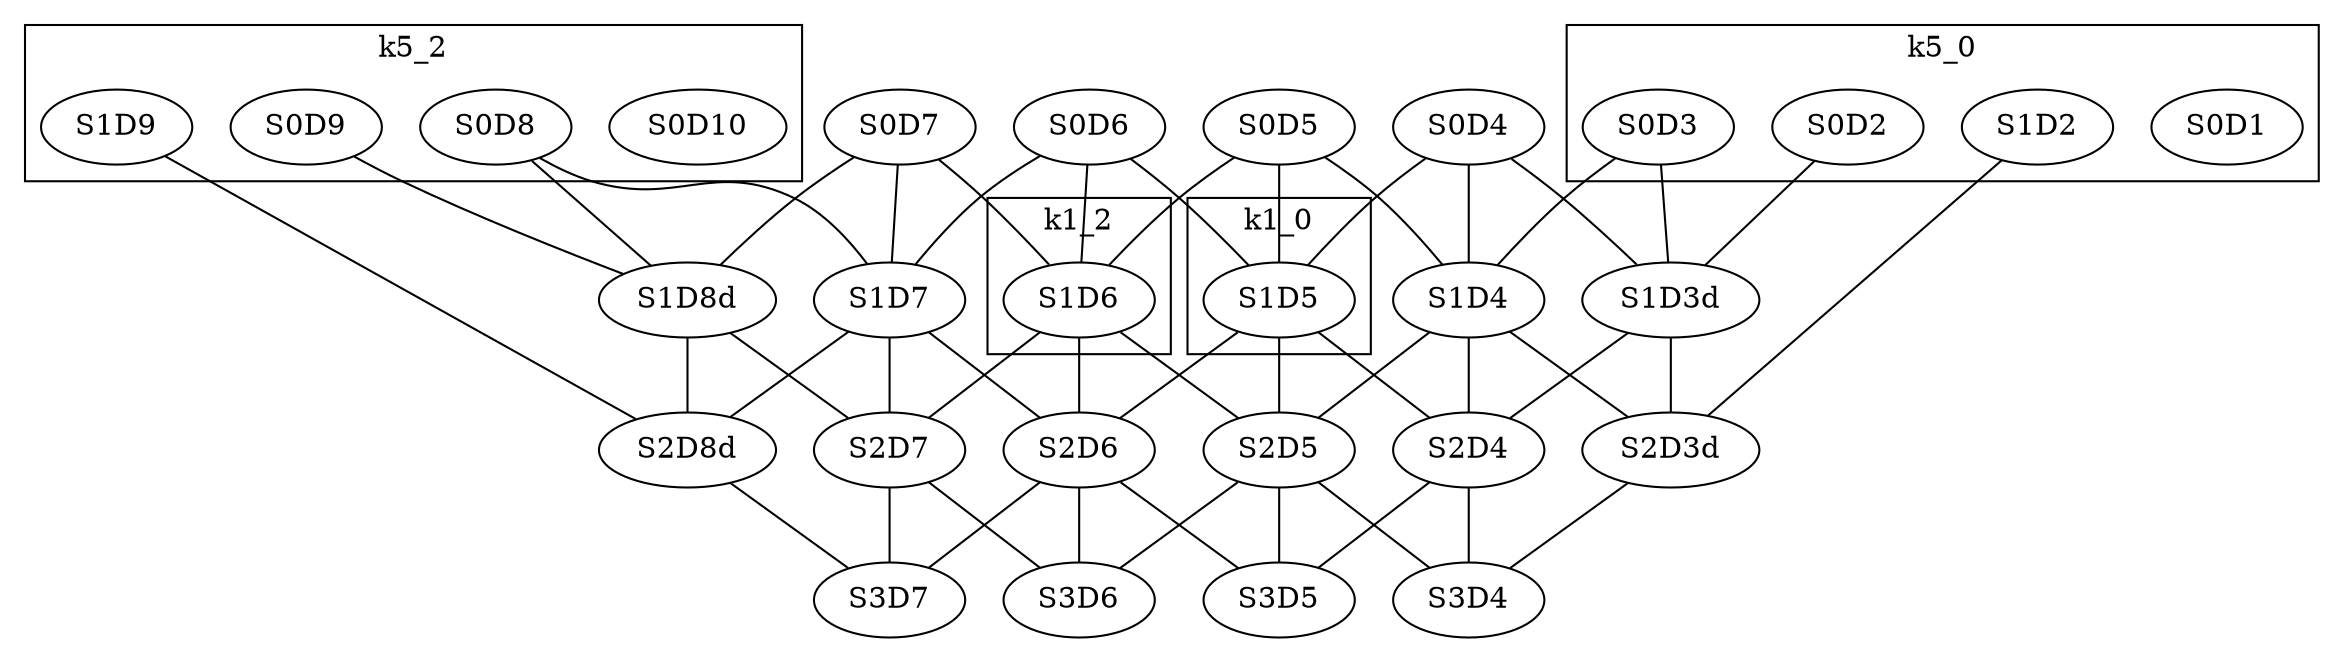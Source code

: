 graph nodegraph1 {
  subgraph cluster_0 { label = "k1_0"
    S1D5
}
  subgraph cluster_2 { label = "k1_2"
    S1D6
}
  subgraph cluster_k2 { label = "k2"
}
  subgraph cluster_k5_0 { label = "k5_0"
    S0D1
    S0D2
    S0D3
    S1D2
}
  subgraph cluster_k5_2 { label = "k5_2"
    S0D10
    S0D9
    S0D8
    S1D9
}
S0D8 -- S1D8d
S0D7 -- S1D8d
S0D9 -- S1D8d
S0D7 -- S1D7
S0D6 -- S1D7
S0D8 -- S1D7
S0D6 -- S1D6
S0D5 -- S1D6
S0D7 -- S1D6
S0D5 -- S1D5
S0D4 -- S1D5
S0D6 -- S1D5
S0D3 -- S1D3d
S0D2 -- S1D3d
S0D4 -- S1D3d
S0D4 -- S1D4
S0D3 -- S1D4
S0D5 -- S1D4
S1D8d -- S2D8d
S1D7 -- S2D8d
S1D9 -- S2D8d
S1D7 -- S2D7
S1D6 -- S2D7
S1D8d -- S2D7
S1D6 -- S2D6
S1D5 -- S2D6
S1D7 -- S2D6
S1D5 -- S2D5
S1D4 -- S2D5
S1D6 -- S2D5
S1D3d -- S2D3d
S1D2 -- S2D3d
S1D4 -- S2D3d
S1D4 -- S2D4
S1D3d -- S2D4
S1D5 -- S2D4
S2D7 -- S3D7
S2D6 -- S3D7
S2D8d -- S3D7
S2D6 -- S3D6
S2D5 -- S3D6
S2D7 -- S3D6
S2D5 -- S3D5
S2D4 -- S3D5
S2D6 -- S3D5
S2D4 -- S3D4
S2D3d -- S3D4
S2D5 -- S3D4
}
